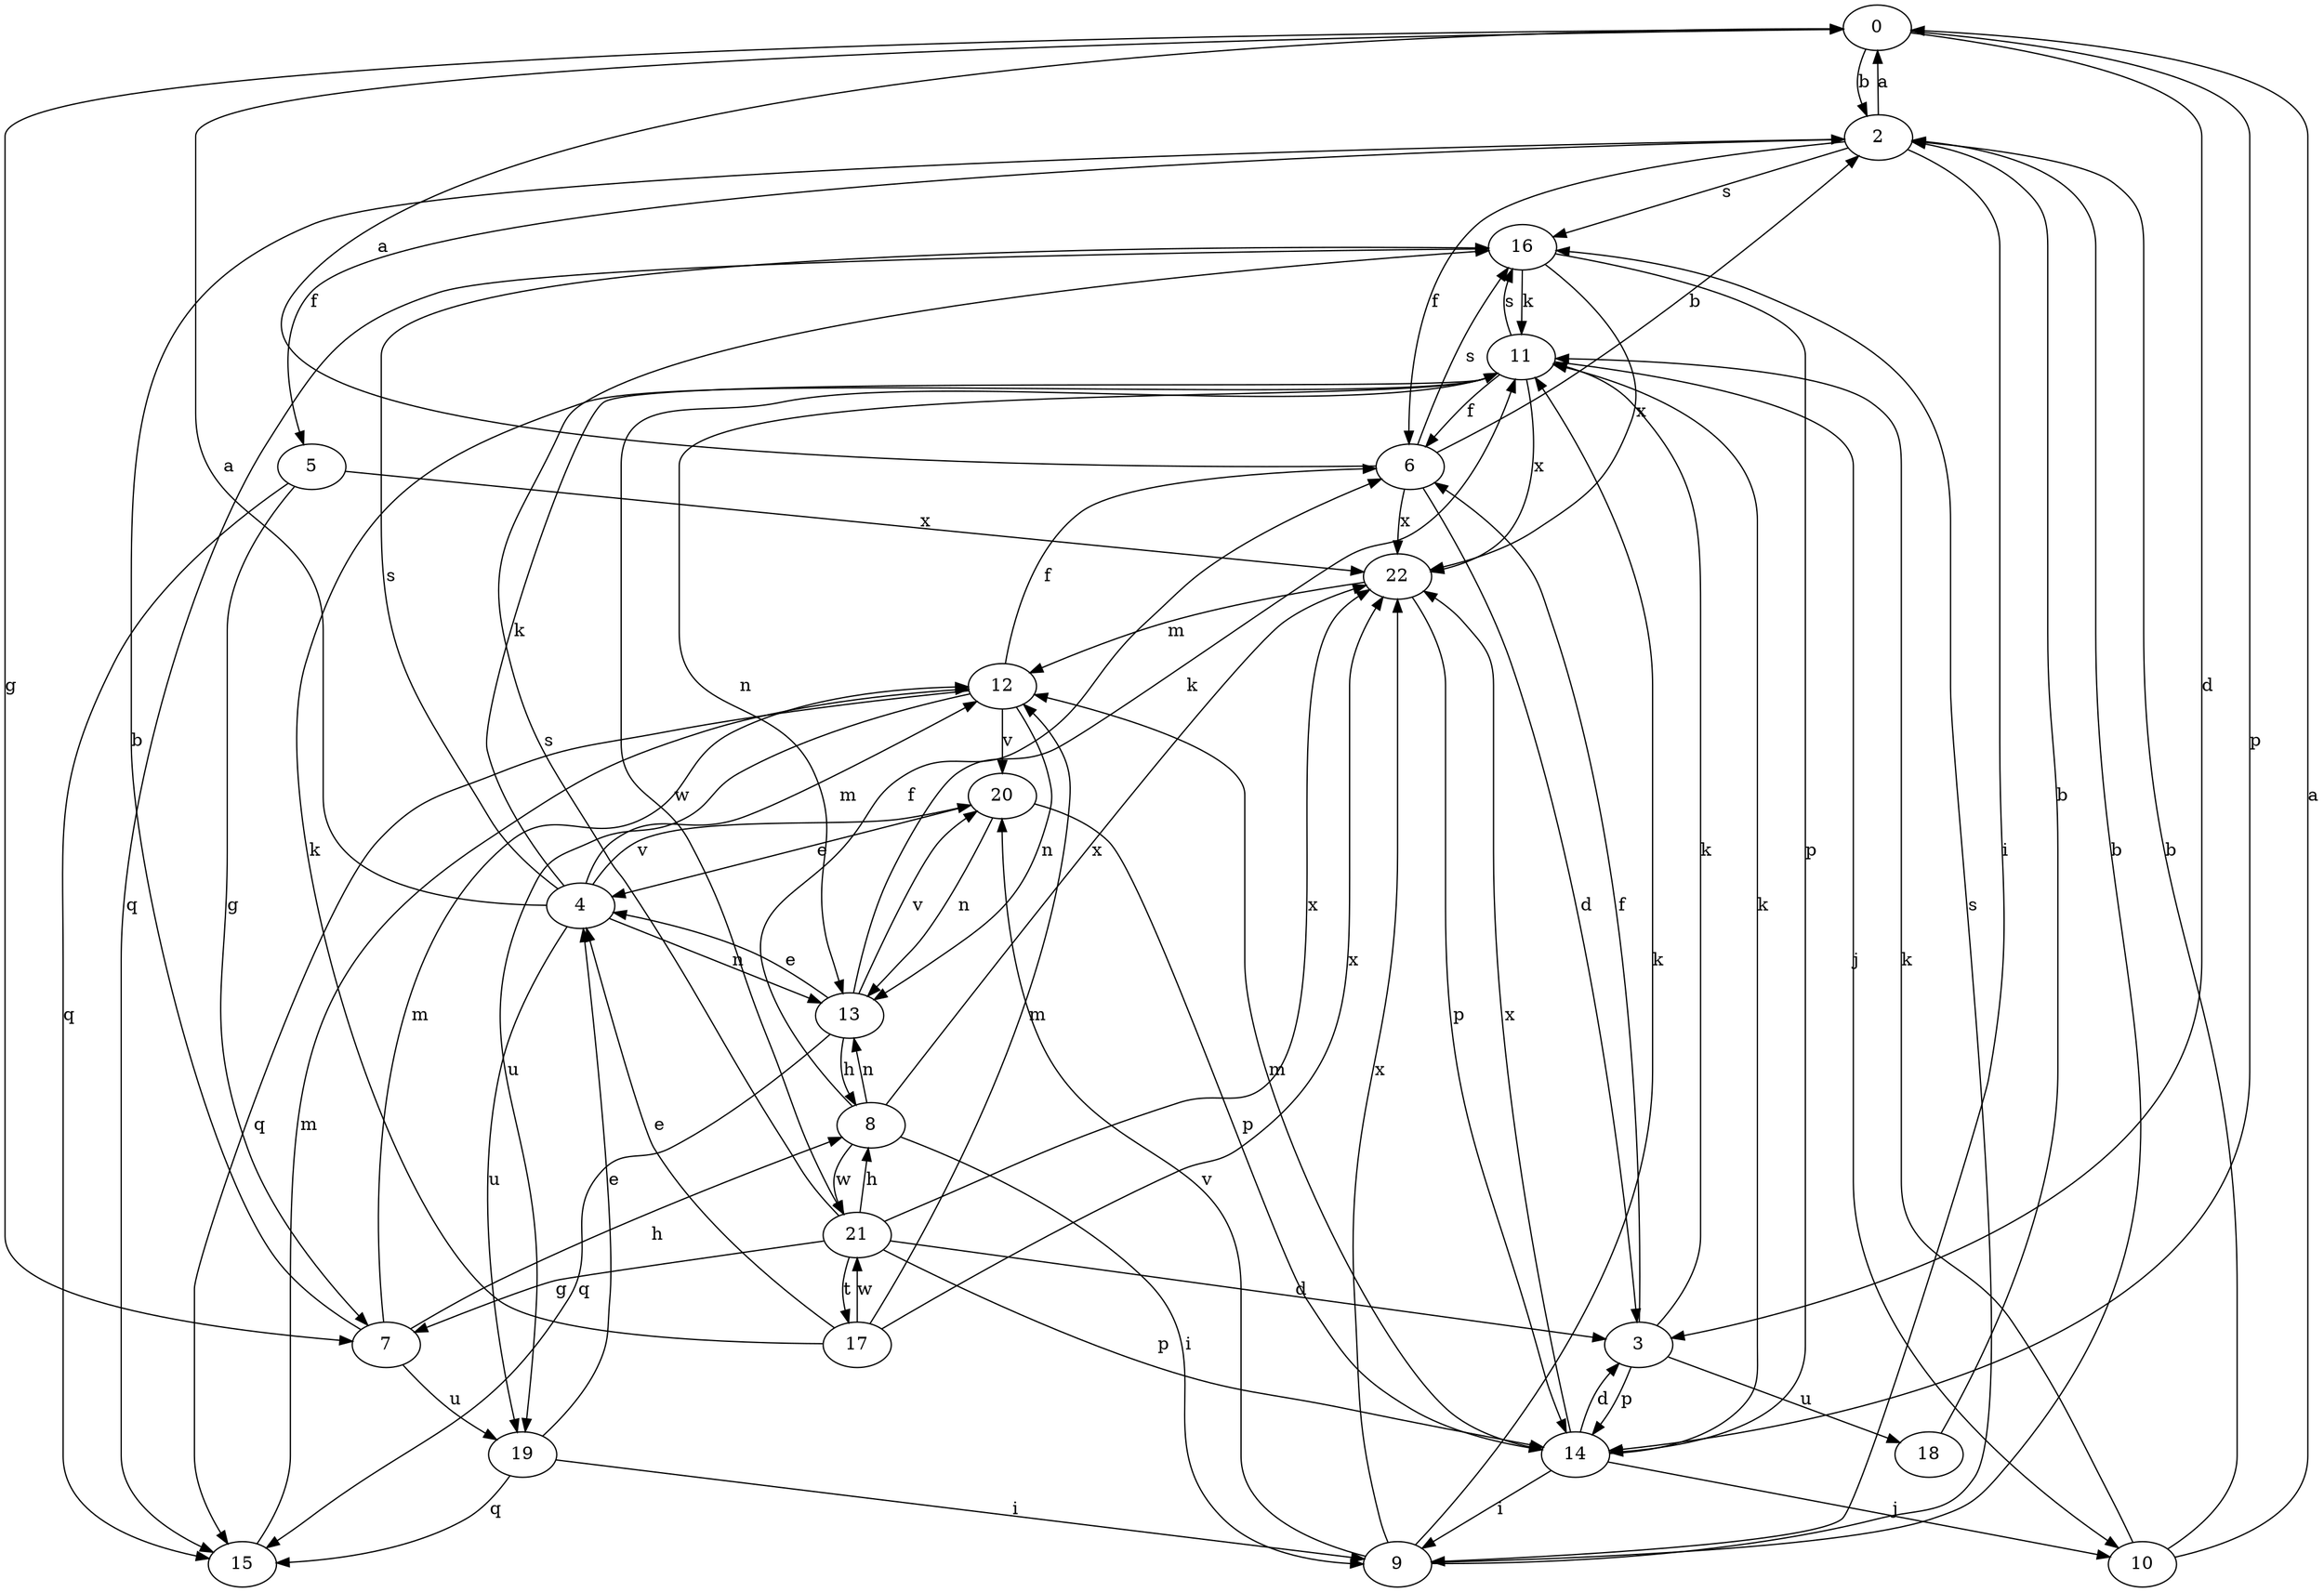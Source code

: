 strict digraph  {
0;
2;
3;
4;
5;
6;
7;
8;
9;
10;
11;
12;
13;
14;
15;
16;
17;
18;
19;
20;
21;
22;
0 -> 2  [label=b];
0 -> 3  [label=d];
0 -> 7  [label=g];
0 -> 14  [label=p];
2 -> 0  [label=a];
2 -> 5  [label=f];
2 -> 6  [label=f];
2 -> 9  [label=i];
2 -> 16  [label=s];
3 -> 6  [label=f];
3 -> 11  [label=k];
3 -> 14  [label=p];
3 -> 18  [label=u];
4 -> 0  [label=a];
4 -> 11  [label=k];
4 -> 12  [label=m];
4 -> 13  [label=n];
4 -> 16  [label=s];
4 -> 19  [label=u];
4 -> 20  [label=v];
5 -> 7  [label=g];
5 -> 15  [label=q];
5 -> 22  [label=x];
6 -> 0  [label=a];
6 -> 2  [label=b];
6 -> 3  [label=d];
6 -> 16  [label=s];
6 -> 22  [label=x];
7 -> 2  [label=b];
7 -> 8  [label=h];
7 -> 12  [label=m];
7 -> 19  [label=u];
8 -> 6  [label=f];
8 -> 9  [label=i];
8 -> 13  [label=n];
8 -> 21  [label=w];
8 -> 22  [label=x];
9 -> 2  [label=b];
9 -> 11  [label=k];
9 -> 16  [label=s];
9 -> 20  [label=v];
9 -> 22  [label=x];
10 -> 0  [label=a];
10 -> 2  [label=b];
10 -> 11  [label=k];
11 -> 6  [label=f];
11 -> 10  [label=j];
11 -> 13  [label=n];
11 -> 16  [label=s];
11 -> 21  [label=w];
11 -> 22  [label=x];
12 -> 6  [label=f];
12 -> 13  [label=n];
12 -> 15  [label=q];
12 -> 19  [label=u];
12 -> 20  [label=v];
13 -> 4  [label=e];
13 -> 8  [label=h];
13 -> 11  [label=k];
13 -> 15  [label=q];
13 -> 20  [label=v];
14 -> 3  [label=d];
14 -> 9  [label=i];
14 -> 10  [label=j];
14 -> 11  [label=k];
14 -> 12  [label=m];
14 -> 22  [label=x];
15 -> 12  [label=m];
16 -> 11  [label=k];
16 -> 14  [label=p];
16 -> 15  [label=q];
16 -> 22  [label=x];
17 -> 4  [label=e];
17 -> 11  [label=k];
17 -> 12  [label=m];
17 -> 21  [label=w];
17 -> 22  [label=x];
18 -> 2  [label=b];
19 -> 4  [label=e];
19 -> 9  [label=i];
19 -> 15  [label=q];
20 -> 4  [label=e];
20 -> 13  [label=n];
20 -> 14  [label=p];
21 -> 3  [label=d];
21 -> 7  [label=g];
21 -> 8  [label=h];
21 -> 14  [label=p];
21 -> 16  [label=s];
21 -> 17  [label=t];
21 -> 22  [label=x];
22 -> 12  [label=m];
22 -> 14  [label=p];
}
